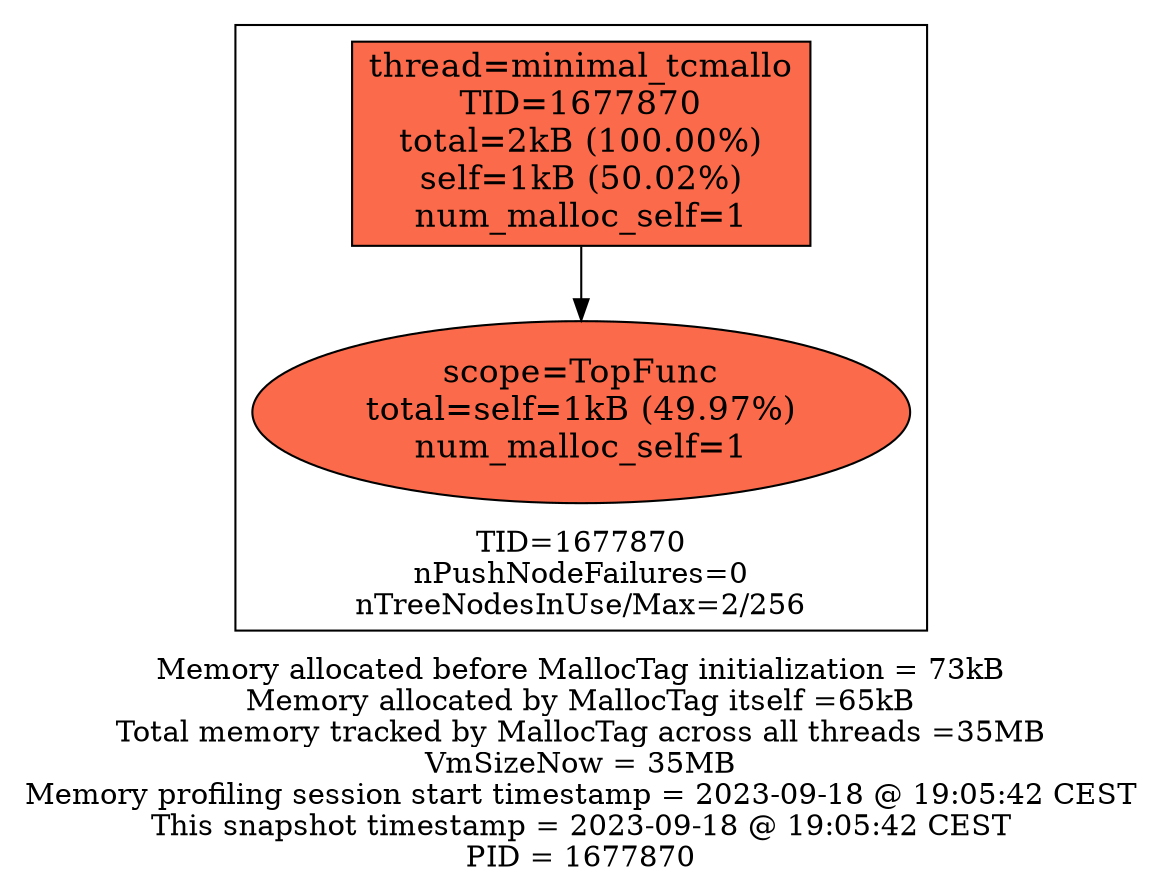 digraph MallocTree {
 node [colorscheme=reds9 style=filled]
 subgraph cluster_TID1677870 {
  node [colorscheme=reds9 style=filled]
  labelloc="b"
  label="TID=1677870\nnPushNodeFailures=0\nnTreeNodesInUse/Max=2/256\n"
  "1677870_minimal_tcmallo" [label="thread=minimal_tcmallo\nTID=1677870\ntotal=2kB (100.00%)\nself=1kB (50.02%)\nnum_malloc_self=1" shape=box fillcolor=5 fontsize=16]
  "1677870_minimal_tcmallo" -> "1677870_TopFunc"
  "1677870_TopFunc" [label="scope=TopFunc\ntotal=self=1kB (49.97%)\nnum_malloc_self=1" fillcolor=5 fontsize=16]
 }

 labelloc="b"
 label="Memory allocated before MallocTag initialization = 73kB\nMemory allocated by MallocTag itself =65kB\nTotal memory tracked by MallocTag across all threads =35MB\nVmSizeNow = 35MB\nMemory profiling session start timestamp = 2023-09-18 @ 19:05:42 CEST\nThis snapshot timestamp = 2023-09-18 @ 19:05:42 CEST\nPID = 1677870\n"
}

